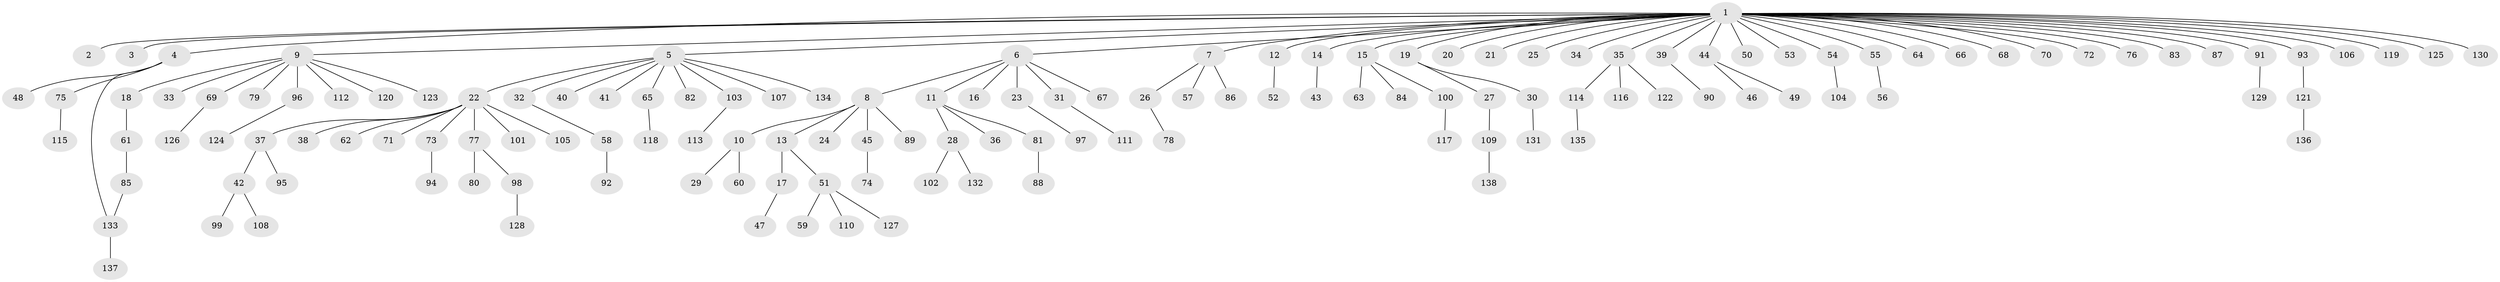 // Generated by graph-tools (version 1.1) at 2025/35/03/09/25 02:35:33]
// undirected, 138 vertices, 138 edges
graph export_dot {
graph [start="1"]
  node [color=gray90,style=filled];
  1;
  2;
  3;
  4;
  5;
  6;
  7;
  8;
  9;
  10;
  11;
  12;
  13;
  14;
  15;
  16;
  17;
  18;
  19;
  20;
  21;
  22;
  23;
  24;
  25;
  26;
  27;
  28;
  29;
  30;
  31;
  32;
  33;
  34;
  35;
  36;
  37;
  38;
  39;
  40;
  41;
  42;
  43;
  44;
  45;
  46;
  47;
  48;
  49;
  50;
  51;
  52;
  53;
  54;
  55;
  56;
  57;
  58;
  59;
  60;
  61;
  62;
  63;
  64;
  65;
  66;
  67;
  68;
  69;
  70;
  71;
  72;
  73;
  74;
  75;
  76;
  77;
  78;
  79;
  80;
  81;
  82;
  83;
  84;
  85;
  86;
  87;
  88;
  89;
  90;
  91;
  92;
  93;
  94;
  95;
  96;
  97;
  98;
  99;
  100;
  101;
  102;
  103;
  104;
  105;
  106;
  107;
  108;
  109;
  110;
  111;
  112;
  113;
  114;
  115;
  116;
  117;
  118;
  119;
  120;
  121;
  122;
  123;
  124;
  125;
  126;
  127;
  128;
  129;
  130;
  131;
  132;
  133;
  134;
  135;
  136;
  137;
  138;
  1 -- 2;
  1 -- 3;
  1 -- 4;
  1 -- 5;
  1 -- 6;
  1 -- 7;
  1 -- 9;
  1 -- 12;
  1 -- 14;
  1 -- 15;
  1 -- 19;
  1 -- 20;
  1 -- 21;
  1 -- 25;
  1 -- 34;
  1 -- 35;
  1 -- 39;
  1 -- 44;
  1 -- 50;
  1 -- 53;
  1 -- 54;
  1 -- 55;
  1 -- 64;
  1 -- 66;
  1 -- 68;
  1 -- 70;
  1 -- 72;
  1 -- 76;
  1 -- 83;
  1 -- 87;
  1 -- 91;
  1 -- 93;
  1 -- 106;
  1 -- 119;
  1 -- 125;
  1 -- 130;
  4 -- 48;
  4 -- 75;
  4 -- 133;
  5 -- 22;
  5 -- 32;
  5 -- 40;
  5 -- 41;
  5 -- 65;
  5 -- 82;
  5 -- 103;
  5 -- 107;
  5 -- 134;
  6 -- 8;
  6 -- 11;
  6 -- 16;
  6 -- 23;
  6 -- 31;
  6 -- 67;
  7 -- 26;
  7 -- 57;
  7 -- 86;
  8 -- 10;
  8 -- 13;
  8 -- 24;
  8 -- 45;
  8 -- 89;
  9 -- 18;
  9 -- 33;
  9 -- 69;
  9 -- 79;
  9 -- 96;
  9 -- 112;
  9 -- 120;
  9 -- 123;
  10 -- 29;
  10 -- 60;
  11 -- 28;
  11 -- 36;
  11 -- 81;
  12 -- 52;
  13 -- 17;
  13 -- 51;
  14 -- 43;
  15 -- 63;
  15 -- 84;
  15 -- 100;
  17 -- 47;
  18 -- 61;
  19 -- 27;
  19 -- 30;
  22 -- 37;
  22 -- 38;
  22 -- 62;
  22 -- 71;
  22 -- 73;
  22 -- 77;
  22 -- 101;
  22 -- 105;
  23 -- 97;
  26 -- 78;
  27 -- 109;
  28 -- 102;
  28 -- 132;
  30 -- 131;
  31 -- 111;
  32 -- 58;
  35 -- 114;
  35 -- 116;
  35 -- 122;
  37 -- 42;
  37 -- 95;
  39 -- 90;
  42 -- 99;
  42 -- 108;
  44 -- 46;
  44 -- 49;
  45 -- 74;
  51 -- 59;
  51 -- 110;
  51 -- 127;
  54 -- 104;
  55 -- 56;
  58 -- 92;
  61 -- 85;
  65 -- 118;
  69 -- 126;
  73 -- 94;
  75 -- 115;
  77 -- 80;
  77 -- 98;
  81 -- 88;
  85 -- 133;
  91 -- 129;
  93 -- 121;
  96 -- 124;
  98 -- 128;
  100 -- 117;
  103 -- 113;
  109 -- 138;
  114 -- 135;
  121 -- 136;
  133 -- 137;
}
